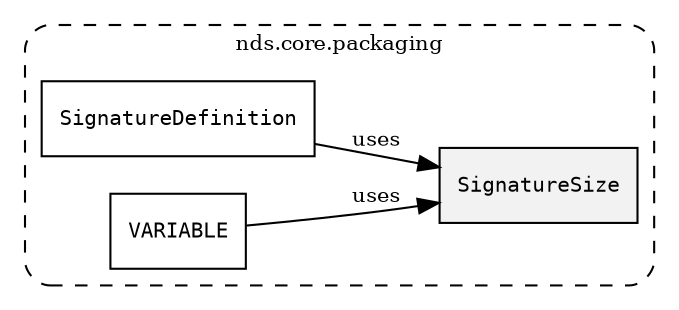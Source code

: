 /**
 * This dot file creates symbol collaboration diagram for SignatureSize.
 */
digraph ZSERIO
{
    node [shape=box, fontsize=10];
    rankdir="LR";
    fontsize=10;
    tooltip="SignatureSize collaboration diagram";

    subgraph "cluster_nds.core.packaging"
    {
        style="dashed, rounded";
        label="nds.core.packaging";
        tooltip="Package nds.core.packaging";
        href="../../../content/packages/nds.core.packaging.html#Package-nds-core-packaging";
        target="_parent";

        "SignatureSize" [style="filled", fillcolor="#0000000D", target="_parent", label=<<font face="monospace"><table align="center" border="0" cellspacing="0" cellpadding="0"><tr><td href="../../../content/packages/nds.core.packaging.html#Subtype-SignatureSize" title="Subtype defined in nds.core.packaging">SignatureSize</td></tr></table></font>>];
        "SignatureDefinition" [target="_parent", label=<<font face="monospace"><table align="center" border="0" cellspacing="0" cellpadding="0"><tr><td href="../../../content/packages/nds.core.packaging.html#Structure-SignatureDefinition" title="Structure defined in nds.core.packaging">SignatureDefinition</td></tr></table></font>>];
        "VARIABLE" [target="_parent", label=<<font face="monospace"><table align="center" border="0" cellspacing="0" cellpadding="0"><tr><td href="../../../content/packages/nds.core.packaging.html#Constant-VARIABLE" title="Constant defined in nds.core.packaging">VARIABLE</td></tr></table></font>>];
    }

    "SignatureDefinition" -> "SignatureSize" [label="uses", fontsize=10];
    "VARIABLE" -> "SignatureSize" [label="uses", fontsize=10];
}
